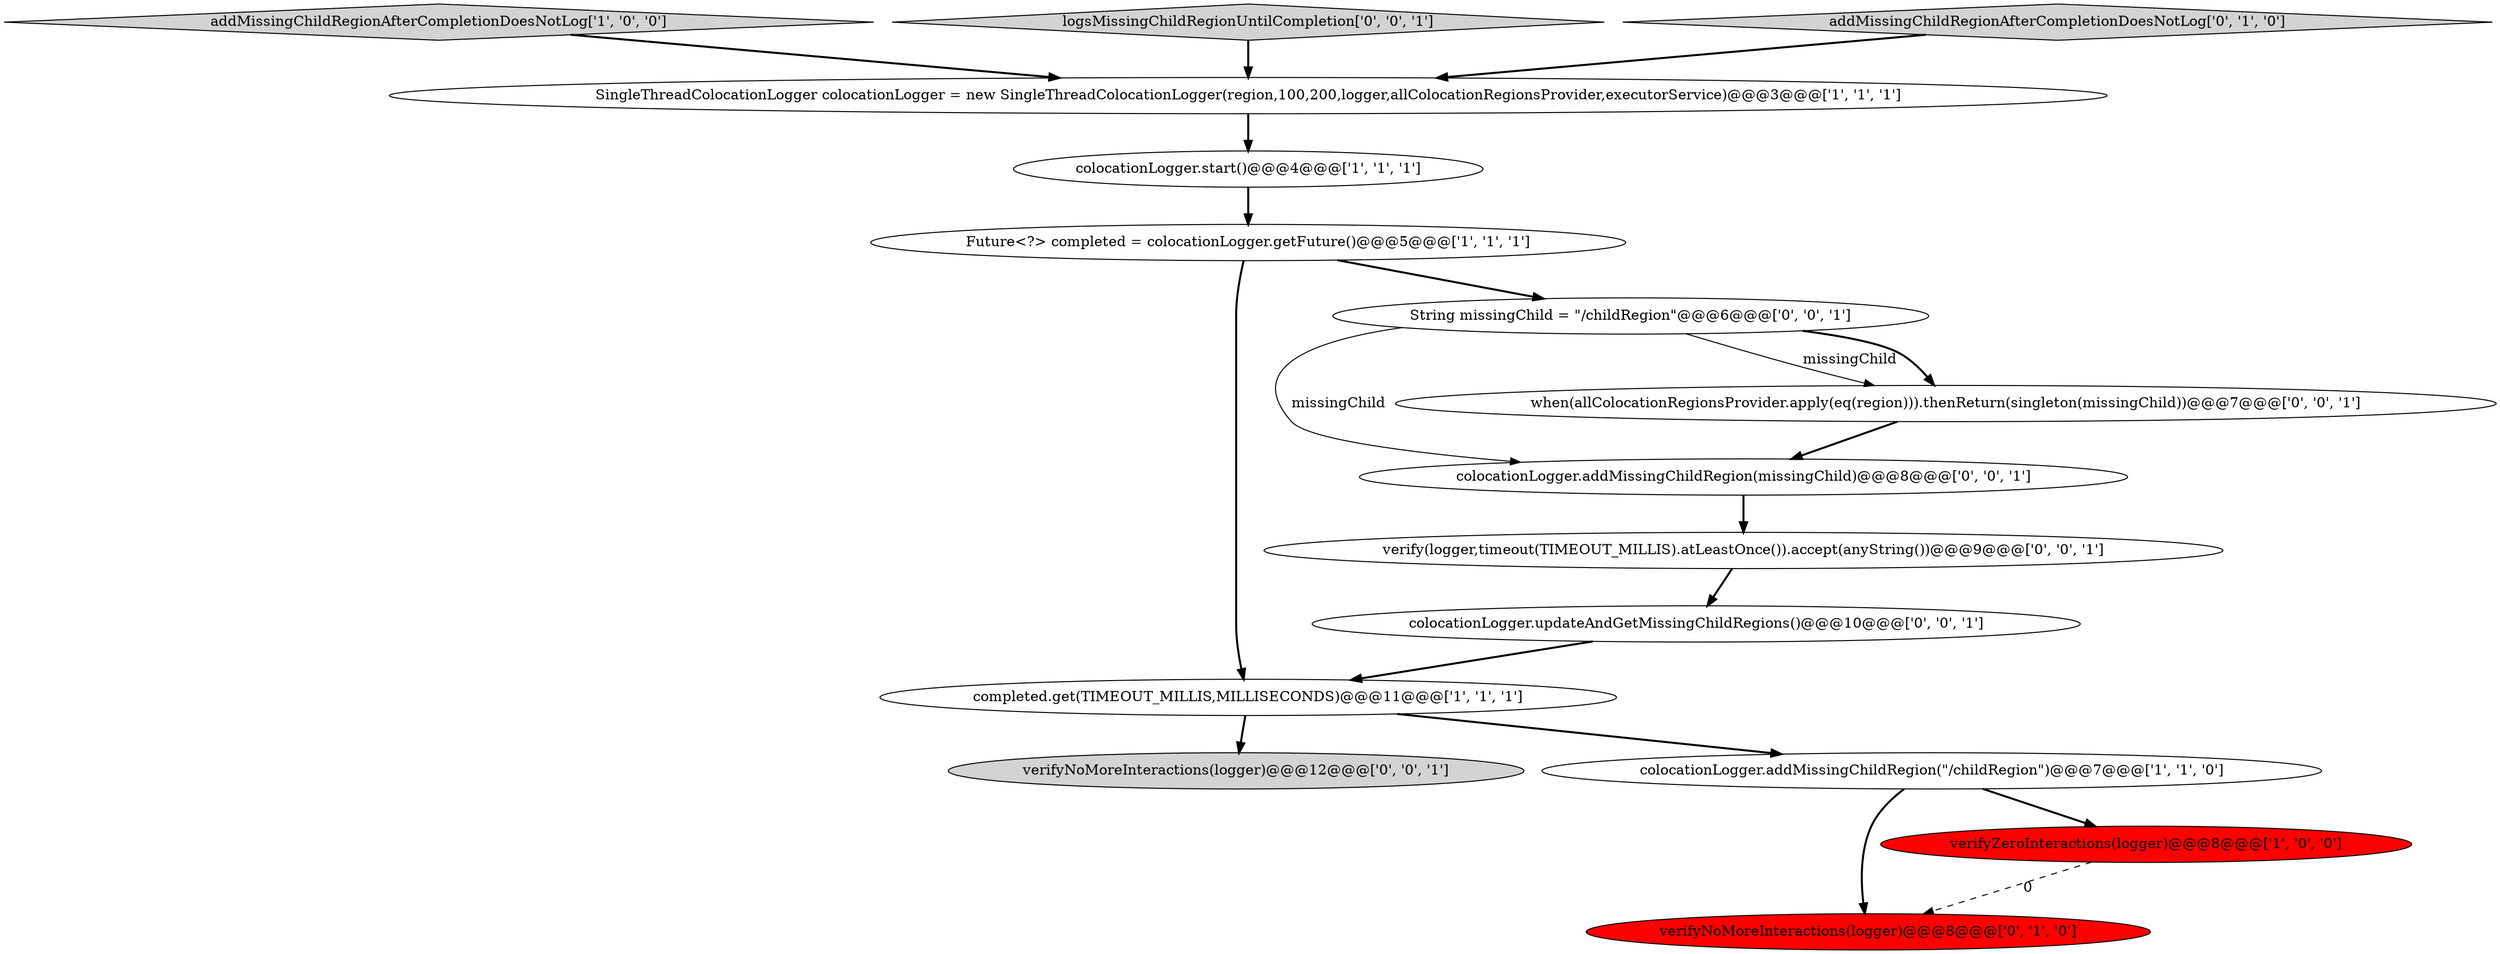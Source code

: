 digraph {
11 [style = filled, label = "colocationLogger.addMissingChildRegion(missingChild)@@@8@@@['0', '0', '1']", fillcolor = white, shape = ellipse image = "AAA0AAABBB3BBB"];
12 [style = filled, label = "verify(logger,timeout(TIMEOUT_MILLIS).atLeastOnce()).accept(anyString())@@@9@@@['0', '0', '1']", fillcolor = white, shape = ellipse image = "AAA0AAABBB3BBB"];
13 [style = filled, label = "when(allColocationRegionsProvider.apply(eq(region))).thenReturn(singleton(missingChild))@@@7@@@['0', '0', '1']", fillcolor = white, shape = ellipse image = "AAA0AAABBB3BBB"];
14 [style = filled, label = "verifyNoMoreInteractions(logger)@@@12@@@['0', '0', '1']", fillcolor = lightgray, shape = ellipse image = "AAA0AAABBB3BBB"];
4 [style = filled, label = "colocationLogger.addMissingChildRegion(\"/childRegion\")@@@7@@@['1', '1', '0']", fillcolor = white, shape = ellipse image = "AAA0AAABBB1BBB"];
2 [style = filled, label = "SingleThreadColocationLogger colocationLogger = new SingleThreadColocationLogger(region,100,200,logger,allColocationRegionsProvider,executorService)@@@3@@@['1', '1', '1']", fillcolor = white, shape = ellipse image = "AAA0AAABBB1BBB"];
1 [style = filled, label = "Future<?> completed = colocationLogger.getFuture()@@@5@@@['1', '1', '1']", fillcolor = white, shape = ellipse image = "AAA0AAABBB1BBB"];
3 [style = filled, label = "colocationLogger.start()@@@4@@@['1', '1', '1']", fillcolor = white, shape = ellipse image = "AAA0AAABBB1BBB"];
0 [style = filled, label = "completed.get(TIMEOUT_MILLIS,MILLISECONDS)@@@11@@@['1', '1', '1']", fillcolor = white, shape = ellipse image = "AAA0AAABBB1BBB"];
5 [style = filled, label = "addMissingChildRegionAfterCompletionDoesNotLog['1', '0', '0']", fillcolor = lightgray, shape = diamond image = "AAA0AAABBB1BBB"];
8 [style = filled, label = "verifyNoMoreInteractions(logger)@@@8@@@['0', '1', '0']", fillcolor = red, shape = ellipse image = "AAA1AAABBB2BBB"];
9 [style = filled, label = "String missingChild = \"/childRegion\"@@@6@@@['0', '0', '1']", fillcolor = white, shape = ellipse image = "AAA0AAABBB3BBB"];
10 [style = filled, label = "logsMissingChildRegionUntilCompletion['0', '0', '1']", fillcolor = lightgray, shape = diamond image = "AAA0AAABBB3BBB"];
15 [style = filled, label = "colocationLogger.updateAndGetMissingChildRegions()@@@10@@@['0', '0', '1']", fillcolor = white, shape = ellipse image = "AAA0AAABBB3BBB"];
7 [style = filled, label = "addMissingChildRegionAfterCompletionDoesNotLog['0', '1', '0']", fillcolor = lightgray, shape = diamond image = "AAA0AAABBB2BBB"];
6 [style = filled, label = "verifyZeroInteractions(logger)@@@8@@@['1', '0', '0']", fillcolor = red, shape = ellipse image = "AAA1AAABBB1BBB"];
4->8 [style = bold, label=""];
9->13 [style = solid, label="missingChild"];
5->2 [style = bold, label=""];
0->14 [style = bold, label=""];
11->12 [style = bold, label=""];
10->2 [style = bold, label=""];
6->8 [style = dashed, label="0"];
1->0 [style = bold, label=""];
3->1 [style = bold, label=""];
0->4 [style = bold, label=""];
4->6 [style = bold, label=""];
7->2 [style = bold, label=""];
13->11 [style = bold, label=""];
15->0 [style = bold, label=""];
1->9 [style = bold, label=""];
2->3 [style = bold, label=""];
9->11 [style = solid, label="missingChild"];
9->13 [style = bold, label=""];
12->15 [style = bold, label=""];
}
